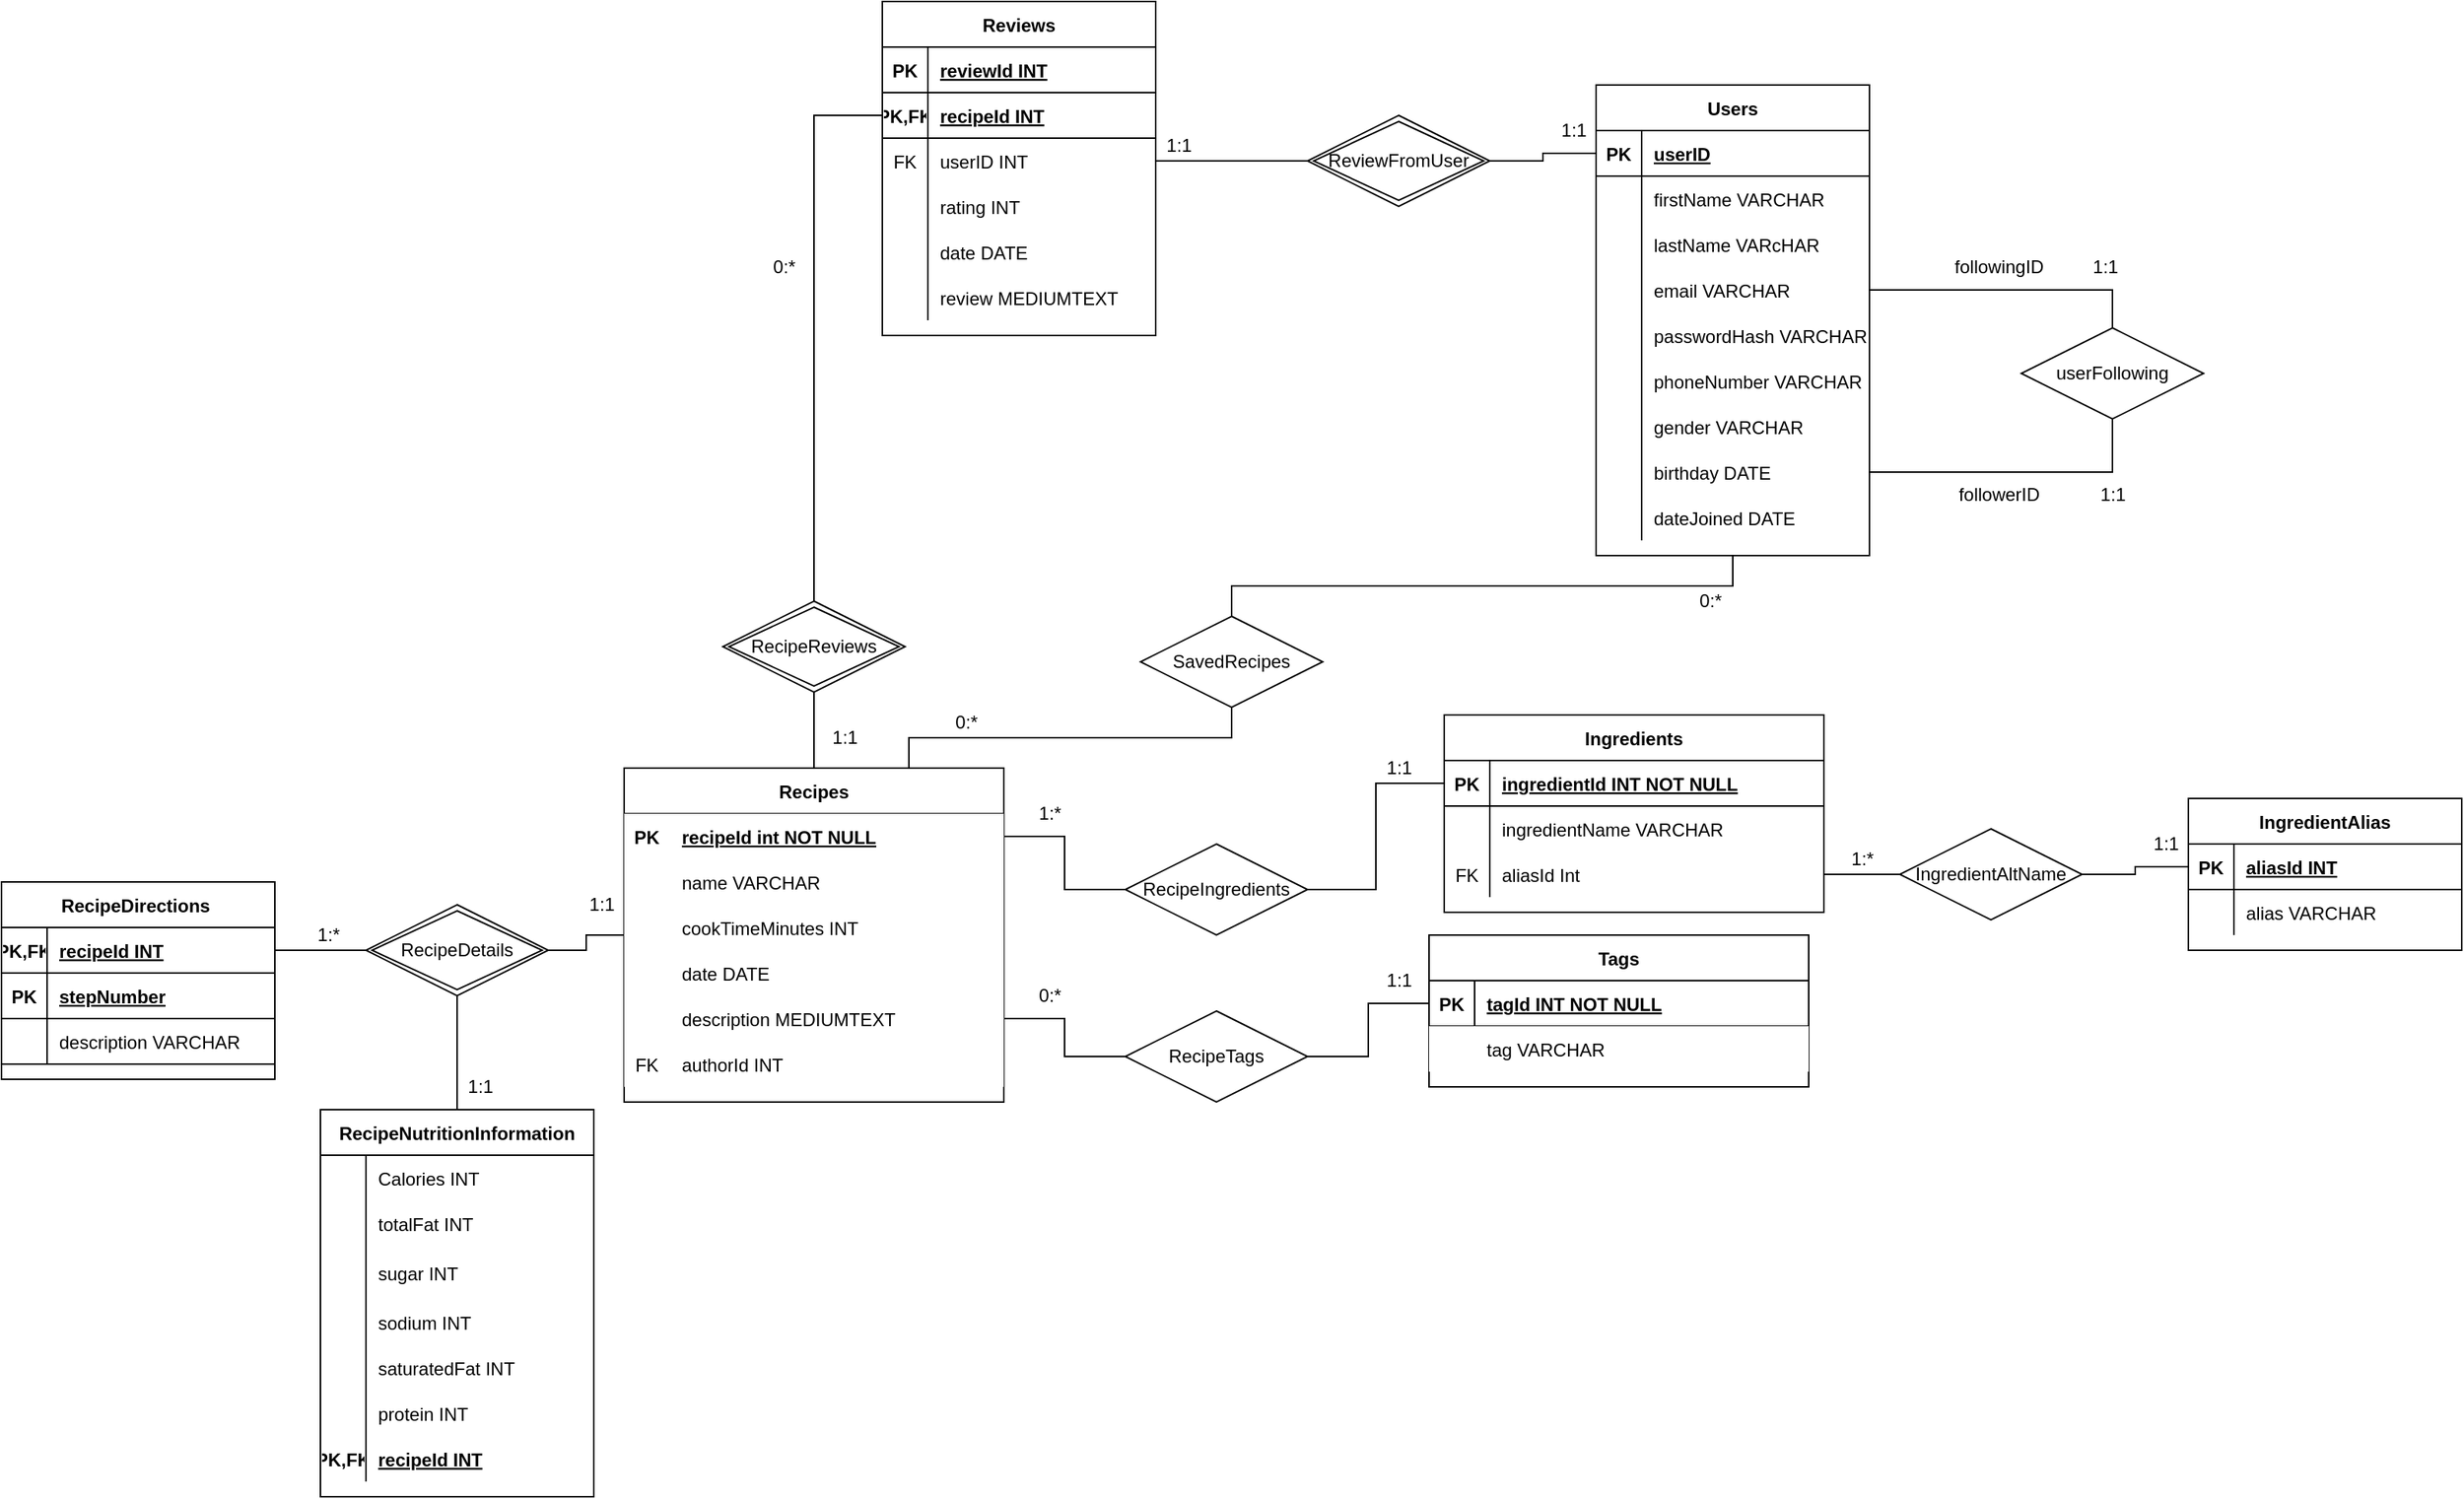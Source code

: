 <mxfile version="16.0.0" type="github">
  <diagram id="R2lEEEUBdFMjLlhIrx00" name="Page-1">
    <mxGraphModel dx="3434" dy="1896" grid="1" gridSize="10" guides="1" tooltips="1" connect="1" arrows="1" fold="1" page="1" pageScale="1" pageWidth="1100" pageHeight="850" math="0" shadow="0" extFonts="Permanent Marker^https://fonts.googleapis.com/css?family=Permanent+Marker">
      <root>
        <mxCell id="0" />
        <mxCell id="1" parent="0" />
        <mxCell id="Iyq83tBEs4K-pu1N8f16-16" style="edgeStyle=orthogonalEdgeStyle;rounded=0;orthogonalLoop=1;jettySize=auto;html=1;exitX=0.5;exitY=0;exitDx=0;exitDy=0;entryX=0.5;entryY=1;entryDx=0;entryDy=0;endArrow=none;endFill=0;" parent="1" source="C-vyLk0tnHw3VtMMgP7b-2" target="Iyq83tBEs4K-pu1N8f16-15" edge="1">
          <mxGeometry relative="1" as="geometry" />
        </mxCell>
        <mxCell id="C-vyLk0tnHw3VtMMgP7b-2" value="Recipes" style="shape=table;startSize=30;container=1;collapsible=1;childLayout=tableLayout;fixedRows=1;rowLines=0;fontStyle=1;align=center;resizeLast=1;fontColor=default;fillColor=default;strokeColor=default;" parent="1" vertex="1">
          <mxGeometry x="230" y="120" width="250" height="220" as="geometry" />
        </mxCell>
        <mxCell id="C-vyLk0tnHw3VtMMgP7b-3" value="" style="shape=partialRectangle;collapsible=0;dropTarget=0;pointerEvents=0;fillColor=default;points=[[0,0.5],[1,0.5]];portConstraint=eastwest;top=0;left=0;right=0;bottom=1;strokeColor=default;fontColor=default;" parent="C-vyLk0tnHw3VtMMgP7b-2" vertex="1">
          <mxGeometry y="30" width="250" height="30" as="geometry" />
        </mxCell>
        <mxCell id="C-vyLk0tnHw3VtMMgP7b-4" value="PK" style="shape=partialRectangle;overflow=hidden;connectable=0;fillColor=default;top=0;left=0;bottom=0;right=0;fontStyle=1;strokeColor=default;fontColor=default;" parent="C-vyLk0tnHw3VtMMgP7b-3" vertex="1">
          <mxGeometry width="30" height="30" as="geometry">
            <mxRectangle width="30" height="30" as="alternateBounds" />
          </mxGeometry>
        </mxCell>
        <mxCell id="C-vyLk0tnHw3VtMMgP7b-5" value="recipeId int NOT NULL" style="shape=partialRectangle;overflow=hidden;connectable=0;fillColor=default;top=0;left=0;bottom=0;right=0;align=left;spacingLeft=6;fontStyle=5;strokeColor=default;fontColor=default;" parent="C-vyLk0tnHw3VtMMgP7b-3" vertex="1">
          <mxGeometry x="30" width="220" height="30" as="geometry">
            <mxRectangle width="220" height="30" as="alternateBounds" />
          </mxGeometry>
        </mxCell>
        <mxCell id="C-vyLk0tnHw3VtMMgP7b-6" value="" style="shape=partialRectangle;collapsible=0;dropTarget=0;pointerEvents=0;fillColor=default;points=[[0,0.5],[1,0.5]];portConstraint=eastwest;top=0;left=0;right=0;bottom=0;strokeColor=default;fontColor=default;" parent="C-vyLk0tnHw3VtMMgP7b-2" vertex="1">
          <mxGeometry y="60" width="250" height="30" as="geometry" />
        </mxCell>
        <mxCell id="C-vyLk0tnHw3VtMMgP7b-7" value="" style="shape=partialRectangle;overflow=hidden;connectable=0;fillColor=default;top=0;left=0;bottom=0;right=0;strokeColor=default;fontColor=default;" parent="C-vyLk0tnHw3VtMMgP7b-6" vertex="1">
          <mxGeometry width="30" height="30" as="geometry">
            <mxRectangle width="30" height="30" as="alternateBounds" />
          </mxGeometry>
        </mxCell>
        <mxCell id="C-vyLk0tnHw3VtMMgP7b-8" value="name VARCHAR" style="shape=partialRectangle;overflow=hidden;connectable=0;fillColor=default;top=0;left=0;bottom=0;right=0;align=left;spacingLeft=6;strokeColor=default;fontColor=default;" parent="C-vyLk0tnHw3VtMMgP7b-6" vertex="1">
          <mxGeometry x="30" width="220" height="30" as="geometry">
            <mxRectangle width="220" height="30" as="alternateBounds" />
          </mxGeometry>
        </mxCell>
        <mxCell id="C-vyLk0tnHw3VtMMgP7b-9" value="" style="shape=partialRectangle;collapsible=0;dropTarget=0;pointerEvents=0;fillColor=default;points=[[0,0.5],[1,0.5]];portConstraint=eastwest;top=0;left=0;right=0;bottom=0;strokeColor=default;fontColor=default;" parent="C-vyLk0tnHw3VtMMgP7b-2" vertex="1">
          <mxGeometry y="90" width="250" height="30" as="geometry" />
        </mxCell>
        <mxCell id="C-vyLk0tnHw3VtMMgP7b-10" value="" style="shape=partialRectangle;overflow=hidden;connectable=0;fillColor=default;top=0;left=0;bottom=0;right=0;strokeColor=default;fontColor=default;" parent="C-vyLk0tnHw3VtMMgP7b-9" vertex="1">
          <mxGeometry width="30" height="30" as="geometry">
            <mxRectangle width="30" height="30" as="alternateBounds" />
          </mxGeometry>
        </mxCell>
        <mxCell id="C-vyLk0tnHw3VtMMgP7b-11" value="cookTimeMinutes INT" style="shape=partialRectangle;overflow=hidden;connectable=0;fillColor=default;top=0;left=0;bottom=0;right=0;align=left;spacingLeft=6;strokeColor=default;fontColor=default;" parent="C-vyLk0tnHw3VtMMgP7b-9" vertex="1">
          <mxGeometry x="30" width="220" height="30" as="geometry">
            <mxRectangle width="220" height="30" as="alternateBounds" />
          </mxGeometry>
        </mxCell>
        <mxCell id="5wToZL4SRhNuV_GCkY5w-44" value="" style="shape=partialRectangle;collapsible=0;dropTarget=0;pointerEvents=0;fillColor=default;points=[[0,0.5],[1,0.5]];portConstraint=eastwest;top=0;left=0;right=0;bottom=0;strokeColor=default;fontColor=default;" parent="C-vyLk0tnHw3VtMMgP7b-2" vertex="1">
          <mxGeometry y="120" width="250" height="30" as="geometry" />
        </mxCell>
        <mxCell id="5wToZL4SRhNuV_GCkY5w-45" value="    " style="shape=partialRectangle;overflow=hidden;connectable=0;fillColor=default;top=0;left=0;bottom=0;right=0;strokeColor=default;fontColor=default;" parent="5wToZL4SRhNuV_GCkY5w-44" vertex="1">
          <mxGeometry width="30" height="30" as="geometry">
            <mxRectangle width="30" height="30" as="alternateBounds" />
          </mxGeometry>
        </mxCell>
        <mxCell id="5wToZL4SRhNuV_GCkY5w-46" value="date DATE" style="shape=partialRectangle;overflow=hidden;connectable=0;fillColor=default;top=0;left=0;bottom=0;right=0;align=left;spacingLeft=6;strokeColor=default;fontColor=default;" parent="5wToZL4SRhNuV_GCkY5w-44" vertex="1">
          <mxGeometry x="30" width="220" height="30" as="geometry">
            <mxRectangle width="220" height="30" as="alternateBounds" />
          </mxGeometry>
        </mxCell>
        <mxCell id="5wToZL4SRhNuV_GCkY5w-47" value="" style="shape=partialRectangle;collapsible=0;dropTarget=0;pointerEvents=0;fillColor=default;points=[[0,0.5],[1,0.5]];portConstraint=eastwest;top=0;left=0;right=0;bottom=0;strokeColor=default;fontColor=default;" parent="C-vyLk0tnHw3VtMMgP7b-2" vertex="1">
          <mxGeometry y="150" width="250" height="30" as="geometry" />
        </mxCell>
        <mxCell id="5wToZL4SRhNuV_GCkY5w-48" value="    " style="shape=partialRectangle;overflow=hidden;connectable=0;fillColor=default;top=0;left=0;bottom=0;right=0;strokeColor=default;fontColor=default;" parent="5wToZL4SRhNuV_GCkY5w-47" vertex="1">
          <mxGeometry width="30" height="30" as="geometry">
            <mxRectangle width="30" height="30" as="alternateBounds" />
          </mxGeometry>
        </mxCell>
        <mxCell id="5wToZL4SRhNuV_GCkY5w-49" value="description MEDIUMTEXT" style="shape=partialRectangle;overflow=hidden;connectable=0;fillColor=default;top=0;left=0;bottom=0;right=0;align=left;spacingLeft=6;strokeColor=default;fontColor=default;" parent="5wToZL4SRhNuV_GCkY5w-47" vertex="1">
          <mxGeometry x="30" width="220" height="30" as="geometry">
            <mxRectangle width="220" height="30" as="alternateBounds" />
          </mxGeometry>
        </mxCell>
        <mxCell id="5wToZL4SRhNuV_GCkY5w-50" value="" style="shape=partialRectangle;collapsible=0;dropTarget=0;pointerEvents=0;fillColor=default;points=[[0,0.5],[1,0.5]];portConstraint=eastwest;top=0;left=0;right=0;bottom=0;strokeColor=default;fontColor=default;" parent="C-vyLk0tnHw3VtMMgP7b-2" vertex="1">
          <mxGeometry y="180" width="250" height="30" as="geometry" />
        </mxCell>
        <mxCell id="5wToZL4SRhNuV_GCkY5w-51" value="FK" style="shape=partialRectangle;overflow=hidden;connectable=0;fillColor=default;top=0;left=0;bottom=0;right=0;strokeColor=default;fontColor=default;" parent="5wToZL4SRhNuV_GCkY5w-50" vertex="1">
          <mxGeometry width="30" height="30" as="geometry">
            <mxRectangle width="30" height="30" as="alternateBounds" />
          </mxGeometry>
        </mxCell>
        <mxCell id="5wToZL4SRhNuV_GCkY5w-52" value="authorId INT" style="shape=partialRectangle;overflow=hidden;connectable=0;fillColor=default;top=0;left=0;bottom=0;right=0;align=left;spacingLeft=6;strokeColor=default;fontColor=default;" parent="5wToZL4SRhNuV_GCkY5w-50" vertex="1">
          <mxGeometry x="30" width="220" height="30" as="geometry">
            <mxRectangle width="220" height="30" as="alternateBounds" />
          </mxGeometry>
        </mxCell>
        <mxCell id="5wToZL4SRhNuV_GCkY5w-53" value="Ingredients" style="shape=table;startSize=30;container=1;collapsible=1;childLayout=tableLayout;fixedRows=1;rowLines=0;fontStyle=1;align=center;resizeLast=1;fontColor=default;" parent="1" vertex="1">
          <mxGeometry x="770" y="85" width="250" height="130" as="geometry" />
        </mxCell>
        <mxCell id="5wToZL4SRhNuV_GCkY5w-54" value="" style="shape=partialRectangle;collapsible=0;dropTarget=0;pointerEvents=0;fillColor=none;points=[[0,0.5],[1,0.5]];portConstraint=eastwest;top=0;left=0;right=0;bottom=1;" parent="5wToZL4SRhNuV_GCkY5w-53" vertex="1">
          <mxGeometry y="30" width="250" height="30" as="geometry" />
        </mxCell>
        <mxCell id="5wToZL4SRhNuV_GCkY5w-55" value="PK" style="shape=partialRectangle;overflow=hidden;connectable=0;fillColor=none;top=0;left=0;bottom=0;right=0;fontStyle=1;" parent="5wToZL4SRhNuV_GCkY5w-54" vertex="1">
          <mxGeometry width="30" height="30" as="geometry">
            <mxRectangle width="30" height="30" as="alternateBounds" />
          </mxGeometry>
        </mxCell>
        <mxCell id="5wToZL4SRhNuV_GCkY5w-56" value="ingredientId INT NOT NULL" style="shape=partialRectangle;overflow=hidden;connectable=0;fillColor=none;top=0;left=0;bottom=0;right=0;align=left;spacingLeft=6;fontStyle=5;" parent="5wToZL4SRhNuV_GCkY5w-54" vertex="1">
          <mxGeometry x="30" width="220" height="30" as="geometry">
            <mxRectangle width="220" height="30" as="alternateBounds" />
          </mxGeometry>
        </mxCell>
        <mxCell id="5wToZL4SRhNuV_GCkY5w-57" value="" style="shape=partialRectangle;collapsible=0;dropTarget=0;pointerEvents=0;fillColor=none;points=[[0,0.5],[1,0.5]];portConstraint=eastwest;top=0;left=0;right=0;bottom=0;" parent="5wToZL4SRhNuV_GCkY5w-53" vertex="1">
          <mxGeometry y="60" width="250" height="30" as="geometry" />
        </mxCell>
        <mxCell id="5wToZL4SRhNuV_GCkY5w-58" value="" style="shape=partialRectangle;overflow=hidden;connectable=0;fillColor=none;top=0;left=0;bottom=0;right=0;" parent="5wToZL4SRhNuV_GCkY5w-57" vertex="1">
          <mxGeometry width="30" height="30" as="geometry">
            <mxRectangle width="30" height="30" as="alternateBounds" />
          </mxGeometry>
        </mxCell>
        <mxCell id="5wToZL4SRhNuV_GCkY5w-59" value="ingredientName VARCHAR" style="shape=partialRectangle;overflow=hidden;connectable=0;fillColor=none;top=0;left=0;bottom=0;right=0;align=left;spacingLeft=6;" parent="5wToZL4SRhNuV_GCkY5w-57" vertex="1">
          <mxGeometry x="30" width="220" height="30" as="geometry">
            <mxRectangle width="220" height="30" as="alternateBounds" />
          </mxGeometry>
        </mxCell>
        <mxCell id="Iyq83tBEs4K-pu1N8f16-9" value="" style="shape=partialRectangle;collapsible=0;dropTarget=0;pointerEvents=0;fillColor=none;points=[[0,0.5],[1,0.5]];portConstraint=eastwest;top=0;left=0;right=0;bottom=0;" parent="5wToZL4SRhNuV_GCkY5w-53" vertex="1">
          <mxGeometry y="90" width="250" height="30" as="geometry" />
        </mxCell>
        <mxCell id="Iyq83tBEs4K-pu1N8f16-10" value="FK" style="shape=partialRectangle;overflow=hidden;connectable=0;fillColor=none;top=0;left=0;bottom=0;right=0;" parent="Iyq83tBEs4K-pu1N8f16-9" vertex="1">
          <mxGeometry width="30" height="30" as="geometry">
            <mxRectangle width="30" height="30" as="alternateBounds" />
          </mxGeometry>
        </mxCell>
        <mxCell id="Iyq83tBEs4K-pu1N8f16-11" value="aliasId Int" style="shape=partialRectangle;overflow=hidden;connectable=0;fillColor=none;top=0;left=0;bottom=0;right=0;align=left;spacingLeft=6;" parent="Iyq83tBEs4K-pu1N8f16-9" vertex="1">
          <mxGeometry x="30" width="220" height="30" as="geometry">
            <mxRectangle width="220" height="30" as="alternateBounds" />
          </mxGeometry>
        </mxCell>
        <mxCell id="5wToZL4SRhNuV_GCkY5w-74" style="edgeStyle=orthogonalEdgeStyle;rounded=0;orthogonalLoop=1;jettySize=auto;html=1;exitX=1;exitY=0.5;exitDx=0;exitDy=0;entryX=0;entryY=0.5;entryDx=0;entryDy=0;fontColor=default;endArrow=none;endFill=0;strokeColor=default;labelBackgroundColor=default;" parent="1" source="C-vyLk0tnHw3VtMMgP7b-3" target="Iyq83tBEs4K-pu1N8f16-7" edge="1">
          <mxGeometry relative="1" as="geometry">
            <mxPoint x="560" y="200" as="targetPoint" />
          </mxGeometry>
        </mxCell>
        <mxCell id="5wToZL4SRhNuV_GCkY5w-75" style="edgeStyle=orthogonalEdgeStyle;rounded=0;orthogonalLoop=1;jettySize=auto;html=1;exitX=0;exitY=0.5;exitDx=0;exitDy=0;entryX=1;entryY=0.5;entryDx=0;entryDy=0;fontColor=default;endArrow=none;endFill=0;strokeColor=default;labelBackgroundColor=default;" parent="1" source="5wToZL4SRhNuV_GCkY5w-54" target="Iyq83tBEs4K-pu1N8f16-7" edge="1">
          <mxGeometry relative="1" as="geometry">
            <mxPoint x="680" y="200" as="targetPoint" />
          </mxGeometry>
        </mxCell>
        <mxCell id="5wToZL4SRhNuV_GCkY5w-79" value="1:*" style="text;html=1;align=center;verticalAlign=middle;resizable=0;points=[];autosize=1;strokeColor=none;fillColor=none;fontColor=default;" parent="1" vertex="1">
          <mxGeometry x="495" y="140" width="30" height="20" as="geometry" />
        </mxCell>
        <mxCell id="5wToZL4SRhNuV_GCkY5w-80" value="1:1" style="text;html=1;align=center;verticalAlign=middle;resizable=0;points=[];autosize=1;strokeColor=none;fillColor=none;fontColor=default;" parent="1" vertex="1">
          <mxGeometry x="725" y="110" width="30" height="20" as="geometry" />
        </mxCell>
        <mxCell id="5wToZL4SRhNuV_GCkY5w-96" value="Tags" style="shape=table;startSize=30;container=1;collapsible=1;childLayout=tableLayout;fixedRows=1;rowLines=0;fontStyle=1;align=center;resizeLast=1;fontColor=default;fillColor=default;strokeColor=default;" parent="1" vertex="1">
          <mxGeometry x="760" y="230" width="250" height="100" as="geometry" />
        </mxCell>
        <mxCell id="5wToZL4SRhNuV_GCkY5w-97" value="" style="shape=partialRectangle;collapsible=0;dropTarget=0;pointerEvents=0;fillColor=none;points=[[0,0.5],[1,0.5]];portConstraint=eastwest;top=0;left=0;right=0;bottom=1;fontColor=default;" parent="5wToZL4SRhNuV_GCkY5w-96" vertex="1">
          <mxGeometry y="30" width="250" height="30" as="geometry" />
        </mxCell>
        <mxCell id="5wToZL4SRhNuV_GCkY5w-98" value="PK" style="shape=partialRectangle;overflow=hidden;connectable=0;fillColor=none;top=0;left=0;bottom=0;right=0;fontStyle=1;" parent="5wToZL4SRhNuV_GCkY5w-97" vertex="1">
          <mxGeometry width="30" height="30" as="geometry">
            <mxRectangle width="30" height="30" as="alternateBounds" />
          </mxGeometry>
        </mxCell>
        <mxCell id="5wToZL4SRhNuV_GCkY5w-99" value="tagId INT NOT NULL" style="shape=partialRectangle;overflow=hidden;connectable=0;fillColor=none;top=0;left=0;bottom=0;right=0;align=left;spacingLeft=6;fontStyle=5;fontColor=default;" parent="5wToZL4SRhNuV_GCkY5w-97" vertex="1">
          <mxGeometry x="30" width="220" height="30" as="geometry">
            <mxRectangle width="220" height="30" as="alternateBounds" />
          </mxGeometry>
        </mxCell>
        <mxCell id="5wToZL4SRhNuV_GCkY5w-100" value="" style="shape=partialRectangle;collapsible=0;dropTarget=0;pointerEvents=0;fillColor=default;points=[[0,0.5],[1,0.5]];portConstraint=eastwest;top=0;left=0;right=0;bottom=0;strokeColor=default;fontColor=default;" parent="5wToZL4SRhNuV_GCkY5w-96" vertex="1">
          <mxGeometry y="60" width="250" height="30" as="geometry" />
        </mxCell>
        <mxCell id="5wToZL4SRhNuV_GCkY5w-101" value="" style="shape=partialRectangle;overflow=hidden;connectable=0;fillColor=none;top=0;left=0;bottom=0;right=0;" parent="5wToZL4SRhNuV_GCkY5w-100" vertex="1">
          <mxGeometry width="30" height="30" as="geometry">
            <mxRectangle width="30" height="30" as="alternateBounds" />
          </mxGeometry>
        </mxCell>
        <mxCell id="5wToZL4SRhNuV_GCkY5w-102" value="tag VARCHAR" style="shape=partialRectangle;overflow=hidden;connectable=0;fillColor=none;top=0;left=0;bottom=0;right=0;align=left;spacingLeft=6;strokeColor=default;fontColor=default;" parent="5wToZL4SRhNuV_GCkY5w-100" vertex="1">
          <mxGeometry x="30" width="220" height="30" as="geometry">
            <mxRectangle width="220" height="30" as="alternateBounds" />
          </mxGeometry>
        </mxCell>
        <mxCell id="5wToZL4SRhNuV_GCkY5w-106" style="edgeStyle=orthogonalEdgeStyle;rounded=0;orthogonalLoop=1;jettySize=auto;html=1;exitX=0;exitY=0.5;exitDx=0;exitDy=0;entryX=1;entryY=0.75;entryDx=0;entryDy=0;labelBackgroundColor=default;fontColor=default;endArrow=none;endFill=0;strokeColor=default;fillColor=default;" parent="1" source="Iyq83tBEs4K-pu1N8f16-5" target="C-vyLk0tnHw3VtMMgP7b-2" edge="1">
          <mxGeometry relative="1" as="geometry">
            <mxPoint x="560" y="310" as="sourcePoint" />
          </mxGeometry>
        </mxCell>
        <mxCell id="5wToZL4SRhNuV_GCkY5w-104" style="edgeStyle=orthogonalEdgeStyle;rounded=0;orthogonalLoop=1;jettySize=auto;html=1;exitX=0;exitY=0.5;exitDx=0;exitDy=0;entryX=1;entryY=0.5;entryDx=0;entryDy=0;fontColor=default;endArrow=none;endFill=0;strokeColor=default;labelBackgroundColor=default;fillColor=default;" parent="1" source="5wToZL4SRhNuV_GCkY5w-97" target="Iyq83tBEs4K-pu1N8f16-5" edge="1">
          <mxGeometry relative="1" as="geometry">
            <mxPoint x="680" y="310" as="targetPoint" />
          </mxGeometry>
        </mxCell>
        <mxCell id="5wToZL4SRhNuV_GCkY5w-108" style="edgeStyle=orthogonalEdgeStyle;rounded=0;orthogonalLoop=1;jettySize=auto;html=1;exitX=1;exitY=0.5;exitDx=0;exitDy=0;entryX=0;entryY=0.5;entryDx=0;entryDy=0;labelBackgroundColor=default;fontColor=default;endArrow=none;endFill=0;strokeColor=default;fillColor=default;" parent="1" source="5wToZL4SRhNuV_GCkY5w-107" target="C-vyLk0tnHw3VtMMgP7b-2" edge="1">
          <mxGeometry relative="1" as="geometry" />
        </mxCell>
        <mxCell id="5wToZL4SRhNuV_GCkY5w-145" style="edgeStyle=orthogonalEdgeStyle;rounded=0;orthogonalLoop=1;jettySize=auto;html=1;exitX=0;exitY=0.5;exitDx=0;exitDy=0;entryX=1;entryY=0.5;entryDx=0;entryDy=0;labelBackgroundColor=default;fontColor=default;endArrow=none;endFill=0;strokeColor=default;fillColor=default;" parent="1" source="5wToZL4SRhNuV_GCkY5w-107" target="5wToZL4SRhNuV_GCkY5w-110" edge="1">
          <mxGeometry relative="1" as="geometry" />
        </mxCell>
        <mxCell id="5wToZL4SRhNuV_GCkY5w-107" value="RecipeDetails" style="shape=rhombus;double=1;perimeter=rhombusPerimeter;whiteSpace=wrap;html=1;align=center;fontColor=default;strokeColor=default;fillColor=default;" parent="1" vertex="1">
          <mxGeometry x="60" y="210" width="120" height="60" as="geometry" />
        </mxCell>
        <mxCell id="5wToZL4SRhNuV_GCkY5w-109" value="RecipeDirections " style="shape=table;startSize=30;container=1;collapsible=1;childLayout=tableLayout;fixedRows=1;rowLines=0;fontStyle=1;align=center;resizeLast=1;fontColor=default;strokeColor=default;fillColor=default;" parent="1" vertex="1">
          <mxGeometry x="-180" y="195" width="180" height="130" as="geometry" />
        </mxCell>
        <mxCell id="5wToZL4SRhNuV_GCkY5w-110" value="" style="shape=partialRectangle;collapsible=0;dropTarget=0;pointerEvents=0;fillColor=none;top=0;left=0;bottom=1;right=0;points=[[0,0.5],[1,0.5]];portConstraint=eastwest;fontColor=default;strokeColor=default;" parent="5wToZL4SRhNuV_GCkY5w-109" vertex="1">
          <mxGeometry y="30" width="180" height="30" as="geometry" />
        </mxCell>
        <mxCell id="5wToZL4SRhNuV_GCkY5w-111" value="PK,FK" style="shape=partialRectangle;connectable=0;fillColor=none;top=0;left=0;bottom=0;right=0;fontStyle=1;overflow=hidden;fontColor=default;strokeColor=default;" parent="5wToZL4SRhNuV_GCkY5w-110" vertex="1">
          <mxGeometry width="30" height="30" as="geometry">
            <mxRectangle width="30" height="30" as="alternateBounds" />
          </mxGeometry>
        </mxCell>
        <mxCell id="5wToZL4SRhNuV_GCkY5w-112" value="recipeId INT" style="shape=partialRectangle;connectable=0;fillColor=none;top=0;left=0;bottom=0;right=0;align=left;spacingLeft=6;fontStyle=5;overflow=hidden;fontColor=default;strokeColor=default;" parent="5wToZL4SRhNuV_GCkY5w-110" vertex="1">
          <mxGeometry x="30" width="150" height="30" as="geometry">
            <mxRectangle width="150" height="30" as="alternateBounds" />
          </mxGeometry>
        </mxCell>
        <mxCell id="5wToZL4SRhNuV_GCkY5w-122" value="" style="shape=partialRectangle;collapsible=0;dropTarget=0;pointerEvents=0;fillColor=none;top=0;left=0;bottom=1;right=0;points=[[0,0.5],[1,0.5]];portConstraint=eastwest;fontColor=default;strokeColor=default;" parent="5wToZL4SRhNuV_GCkY5w-109" vertex="1">
          <mxGeometry y="60" width="180" height="30" as="geometry" />
        </mxCell>
        <mxCell id="5wToZL4SRhNuV_GCkY5w-123" value="PK" style="shape=partialRectangle;connectable=0;fillColor=none;top=0;left=0;bottom=0;right=0;fontStyle=1;overflow=hidden;fontColor=default;strokeColor=default;" parent="5wToZL4SRhNuV_GCkY5w-122" vertex="1">
          <mxGeometry width="30" height="30" as="geometry">
            <mxRectangle width="30" height="30" as="alternateBounds" />
          </mxGeometry>
        </mxCell>
        <mxCell id="5wToZL4SRhNuV_GCkY5w-124" value="stepNumber" style="shape=partialRectangle;connectable=0;fillColor=none;top=0;left=0;bottom=0;right=0;align=left;spacingLeft=6;fontStyle=5;overflow=hidden;fontColor=default;strokeColor=default;" parent="5wToZL4SRhNuV_GCkY5w-122" vertex="1">
          <mxGeometry x="30" width="150" height="30" as="geometry">
            <mxRectangle width="150" height="30" as="alternateBounds" />
          </mxGeometry>
        </mxCell>
        <mxCell id="5wToZL4SRhNuV_GCkY5w-142" value="" style="shape=partialRectangle;collapsible=0;dropTarget=0;pointerEvents=0;fillColor=none;top=0;left=0;bottom=1;right=0;points=[[0,0.5],[1,0.5]];portConstraint=eastwest;fontColor=default;strokeColor=default;" parent="5wToZL4SRhNuV_GCkY5w-109" vertex="1">
          <mxGeometry y="90" width="180" height="30" as="geometry" />
        </mxCell>
        <mxCell id="5wToZL4SRhNuV_GCkY5w-143" value="" style="shape=partialRectangle;connectable=0;fillColor=none;top=0;left=0;bottom=0;right=0;fontStyle=1;overflow=hidden;fontColor=default;strokeColor=default;" parent="5wToZL4SRhNuV_GCkY5w-142" vertex="1">
          <mxGeometry width="30" height="30" as="geometry">
            <mxRectangle width="30" height="30" as="alternateBounds" />
          </mxGeometry>
        </mxCell>
        <mxCell id="5wToZL4SRhNuV_GCkY5w-144" value="description VARCHAR" style="shape=partialRectangle;connectable=0;fillColor=none;top=0;left=0;bottom=0;right=0;align=left;spacingLeft=6;fontStyle=0;overflow=hidden;fontColor=default;strokeColor=default;" parent="5wToZL4SRhNuV_GCkY5w-142" vertex="1">
          <mxGeometry x="30" width="150" height="30" as="geometry">
            <mxRectangle width="150" height="30" as="alternateBounds" />
          </mxGeometry>
        </mxCell>
        <mxCell id="5wToZL4SRhNuV_GCkY5w-174" style="edgeStyle=orthogonalEdgeStyle;rounded=0;orthogonalLoop=1;jettySize=auto;html=1;exitX=0.5;exitY=0;exitDx=0;exitDy=0;entryX=0.5;entryY=1;entryDx=0;entryDy=0;labelBackgroundColor=default;fontColor=default;endArrow=none;endFill=0;strokeColor=default;fillColor=default;" parent="1" source="5wToZL4SRhNuV_GCkY5w-146" target="5wToZL4SRhNuV_GCkY5w-107" edge="1">
          <mxGeometry relative="1" as="geometry" />
        </mxCell>
        <mxCell id="5wToZL4SRhNuV_GCkY5w-146" value="RecipeNutritionInformation" style="shape=table;startSize=30;container=1;collapsible=1;childLayout=tableLayout;fixedRows=1;rowLines=0;fontStyle=1;align=center;resizeLast=1;fontColor=default;strokeColor=default;fillColor=default;" parent="1" vertex="1">
          <mxGeometry x="30" y="345" width="180" height="255" as="geometry" />
        </mxCell>
        <mxCell id="5wToZL4SRhNuV_GCkY5w-150" value="" style="shape=partialRectangle;collapsible=0;dropTarget=0;pointerEvents=0;fillColor=none;top=0;left=0;bottom=0;right=0;points=[[0,0.5],[1,0.5]];portConstraint=eastwest;fontColor=default;strokeColor=default;" parent="5wToZL4SRhNuV_GCkY5w-146" vertex="1">
          <mxGeometry y="30" width="180" height="30" as="geometry" />
        </mxCell>
        <mxCell id="5wToZL4SRhNuV_GCkY5w-151" value="" style="shape=partialRectangle;connectable=0;fillColor=none;top=0;left=0;bottom=0;right=0;editable=1;overflow=hidden;fontColor=default;strokeColor=default;" parent="5wToZL4SRhNuV_GCkY5w-150" vertex="1">
          <mxGeometry width="30" height="30" as="geometry">
            <mxRectangle width="30" height="30" as="alternateBounds" />
          </mxGeometry>
        </mxCell>
        <mxCell id="5wToZL4SRhNuV_GCkY5w-152" value="Calories INT" style="shape=partialRectangle;connectable=0;fillColor=none;top=0;left=0;bottom=0;right=0;align=left;spacingLeft=6;overflow=hidden;fontColor=default;strokeColor=default;" parent="5wToZL4SRhNuV_GCkY5w-150" vertex="1">
          <mxGeometry x="30" width="150" height="30" as="geometry">
            <mxRectangle width="150" height="30" as="alternateBounds" />
          </mxGeometry>
        </mxCell>
        <mxCell id="5wToZL4SRhNuV_GCkY5w-153" value="" style="shape=partialRectangle;collapsible=0;dropTarget=0;pointerEvents=0;fillColor=none;top=0;left=0;bottom=0;right=0;points=[[0,0.5],[1,0.5]];portConstraint=eastwest;fontColor=default;strokeColor=default;" parent="5wToZL4SRhNuV_GCkY5w-146" vertex="1">
          <mxGeometry y="60" width="180" height="30" as="geometry" />
        </mxCell>
        <mxCell id="5wToZL4SRhNuV_GCkY5w-154" value="" style="shape=partialRectangle;connectable=0;fillColor=none;top=0;left=0;bottom=0;right=0;editable=1;overflow=hidden;fontColor=default;strokeColor=default;" parent="5wToZL4SRhNuV_GCkY5w-153" vertex="1">
          <mxGeometry width="30" height="30" as="geometry">
            <mxRectangle width="30" height="30" as="alternateBounds" />
          </mxGeometry>
        </mxCell>
        <mxCell id="5wToZL4SRhNuV_GCkY5w-155" value="totalFat INT" style="shape=partialRectangle;connectable=0;fillColor=none;top=0;left=0;bottom=0;right=0;align=left;spacingLeft=6;overflow=hidden;fontColor=default;strokeColor=default;" parent="5wToZL4SRhNuV_GCkY5w-153" vertex="1">
          <mxGeometry x="30" width="150" height="30" as="geometry">
            <mxRectangle width="150" height="30" as="alternateBounds" />
          </mxGeometry>
        </mxCell>
        <mxCell id="5wToZL4SRhNuV_GCkY5w-156" value="" style="shape=partialRectangle;collapsible=0;dropTarget=0;pointerEvents=0;fillColor=none;top=0;left=0;bottom=0;right=0;points=[[0,0.5],[1,0.5]];portConstraint=eastwest;fontColor=default;strokeColor=default;" parent="5wToZL4SRhNuV_GCkY5w-146" vertex="1">
          <mxGeometry y="90" width="180" height="35" as="geometry" />
        </mxCell>
        <mxCell id="5wToZL4SRhNuV_GCkY5w-157" value="" style="shape=partialRectangle;connectable=0;fillColor=none;top=0;left=0;bottom=0;right=0;editable=1;overflow=hidden;fontColor=default;strokeColor=default;" parent="5wToZL4SRhNuV_GCkY5w-156" vertex="1">
          <mxGeometry width="30" height="35" as="geometry">
            <mxRectangle width="30" height="35" as="alternateBounds" />
          </mxGeometry>
        </mxCell>
        <mxCell id="5wToZL4SRhNuV_GCkY5w-158" value="sugar INT" style="shape=partialRectangle;connectable=0;fillColor=none;top=0;left=0;bottom=0;right=0;align=left;spacingLeft=6;overflow=hidden;fontColor=default;strokeColor=default;" parent="5wToZL4SRhNuV_GCkY5w-156" vertex="1">
          <mxGeometry x="30" width="150" height="35" as="geometry">
            <mxRectangle width="150" height="35" as="alternateBounds" />
          </mxGeometry>
        </mxCell>
        <mxCell id="5wToZL4SRhNuV_GCkY5w-159" value="" style="shape=partialRectangle;collapsible=0;dropTarget=0;pointerEvents=0;fillColor=none;top=0;left=0;bottom=0;right=0;points=[[0,0.5],[1,0.5]];portConstraint=eastwest;fontColor=default;strokeColor=default;" parent="5wToZL4SRhNuV_GCkY5w-146" vertex="1">
          <mxGeometry y="125" width="180" height="30" as="geometry" />
        </mxCell>
        <mxCell id="5wToZL4SRhNuV_GCkY5w-160" value="" style="shape=partialRectangle;connectable=0;fillColor=none;top=0;left=0;bottom=0;right=0;editable=1;overflow=hidden;fontColor=default;strokeColor=default;" parent="5wToZL4SRhNuV_GCkY5w-159" vertex="1">
          <mxGeometry width="30" height="30" as="geometry">
            <mxRectangle width="30" height="30" as="alternateBounds" />
          </mxGeometry>
        </mxCell>
        <mxCell id="5wToZL4SRhNuV_GCkY5w-161" value="sodium INT" style="shape=partialRectangle;connectable=0;fillColor=none;top=0;left=0;bottom=0;right=0;align=left;spacingLeft=6;overflow=hidden;fontColor=default;strokeColor=default;" parent="5wToZL4SRhNuV_GCkY5w-159" vertex="1">
          <mxGeometry x="30" width="150" height="30" as="geometry">
            <mxRectangle width="150" height="30" as="alternateBounds" />
          </mxGeometry>
        </mxCell>
        <mxCell id="5wToZL4SRhNuV_GCkY5w-162" value="" style="shape=partialRectangle;collapsible=0;dropTarget=0;pointerEvents=0;fillColor=none;top=0;left=0;bottom=0;right=0;points=[[0,0.5],[1,0.5]];portConstraint=eastwest;fontColor=default;strokeColor=default;" parent="5wToZL4SRhNuV_GCkY5w-146" vertex="1">
          <mxGeometry y="155" width="180" height="30" as="geometry" />
        </mxCell>
        <mxCell id="5wToZL4SRhNuV_GCkY5w-163" value="" style="shape=partialRectangle;connectable=0;fillColor=none;top=0;left=0;bottom=0;right=0;editable=1;overflow=hidden;fontColor=default;strokeColor=default;" parent="5wToZL4SRhNuV_GCkY5w-162" vertex="1">
          <mxGeometry width="30" height="30" as="geometry">
            <mxRectangle width="30" height="30" as="alternateBounds" />
          </mxGeometry>
        </mxCell>
        <mxCell id="5wToZL4SRhNuV_GCkY5w-164" value="saturatedFat INT" style="shape=partialRectangle;connectable=0;fillColor=none;top=0;left=0;bottom=0;right=0;align=left;spacingLeft=6;overflow=hidden;fontColor=default;strokeColor=default;" parent="5wToZL4SRhNuV_GCkY5w-162" vertex="1">
          <mxGeometry x="30" width="150" height="30" as="geometry">
            <mxRectangle width="150" height="30" as="alternateBounds" />
          </mxGeometry>
        </mxCell>
        <mxCell id="5wToZL4SRhNuV_GCkY5w-165" value="" style="shape=partialRectangle;collapsible=0;dropTarget=0;pointerEvents=0;fillColor=none;top=0;left=0;bottom=0;right=0;points=[[0,0.5],[1,0.5]];portConstraint=eastwest;fontColor=default;strokeColor=default;" parent="5wToZL4SRhNuV_GCkY5w-146" vertex="1">
          <mxGeometry y="185" width="180" height="30" as="geometry" />
        </mxCell>
        <mxCell id="5wToZL4SRhNuV_GCkY5w-166" value="" style="shape=partialRectangle;connectable=0;fillColor=none;top=0;left=0;bottom=0;right=0;editable=1;overflow=hidden;fontColor=default;strokeColor=default;" parent="5wToZL4SRhNuV_GCkY5w-165" vertex="1">
          <mxGeometry width="30" height="30" as="geometry">
            <mxRectangle width="30" height="30" as="alternateBounds" />
          </mxGeometry>
        </mxCell>
        <mxCell id="5wToZL4SRhNuV_GCkY5w-167" value="protein INT" style="shape=partialRectangle;connectable=0;fillColor=none;top=0;left=0;bottom=0;right=0;align=left;spacingLeft=6;overflow=hidden;fontColor=default;strokeColor=default;" parent="5wToZL4SRhNuV_GCkY5w-165" vertex="1">
          <mxGeometry x="30" width="150" height="30" as="geometry">
            <mxRectangle width="150" height="30" as="alternateBounds" />
          </mxGeometry>
        </mxCell>
        <mxCell id="5wToZL4SRhNuV_GCkY5w-168" value="" style="shape=partialRectangle;collapsible=0;dropTarget=0;pointerEvents=0;fillColor=none;top=0;left=0;bottom=0;right=0;points=[[0,0.5],[1,0.5]];portConstraint=eastwest;fontColor=default;strokeColor=default;" parent="5wToZL4SRhNuV_GCkY5w-146" vertex="1">
          <mxGeometry y="215" width="180" height="30" as="geometry" />
        </mxCell>
        <mxCell id="5wToZL4SRhNuV_GCkY5w-169" value="PK,FK" style="shape=partialRectangle;connectable=0;fillColor=none;top=0;left=0;bottom=0;right=0;editable=1;overflow=hidden;fontColor=default;strokeColor=default;fontStyle=1" parent="5wToZL4SRhNuV_GCkY5w-168" vertex="1">
          <mxGeometry width="30" height="30" as="geometry">
            <mxRectangle width="30" height="30" as="alternateBounds" />
          </mxGeometry>
        </mxCell>
        <mxCell id="5wToZL4SRhNuV_GCkY5w-170" value="recipeId INT" style="shape=partialRectangle;connectable=0;fillColor=none;top=0;left=0;bottom=0;right=0;align=left;spacingLeft=6;overflow=hidden;fontColor=default;strokeColor=default;fontStyle=5" parent="5wToZL4SRhNuV_GCkY5w-168" vertex="1">
          <mxGeometry x="30" width="150" height="30" as="geometry">
            <mxRectangle width="150" height="30" as="alternateBounds" />
          </mxGeometry>
        </mxCell>
        <mxCell id="5wToZL4SRhNuV_GCkY5w-175" value="Reviews" style="shape=table;startSize=30;container=1;collapsible=1;childLayout=tableLayout;fixedRows=1;rowLines=0;fontStyle=1;align=center;resizeLast=1;fontColor=default;strokeColor=default;fillColor=default;" parent="1" vertex="1">
          <mxGeometry x="400" y="-385" width="180" height="220" as="geometry" />
        </mxCell>
        <mxCell id="5wToZL4SRhNuV_GCkY5w-176" value="" style="shape=partialRectangle;collapsible=0;dropTarget=0;pointerEvents=0;fillColor=none;top=0;left=0;bottom=1;right=0;points=[[0,0.5],[1,0.5]];portConstraint=eastwest;fontColor=default;strokeColor=default;" parent="5wToZL4SRhNuV_GCkY5w-175" vertex="1">
          <mxGeometry y="30" width="180" height="30" as="geometry" />
        </mxCell>
        <mxCell id="5wToZL4SRhNuV_GCkY5w-177" value="PK" style="shape=partialRectangle;connectable=0;fillColor=none;top=0;left=0;bottom=0;right=0;fontStyle=1;overflow=hidden;fontColor=default;strokeColor=default;" parent="5wToZL4SRhNuV_GCkY5w-176" vertex="1">
          <mxGeometry width="30" height="30" as="geometry">
            <mxRectangle width="30" height="30" as="alternateBounds" />
          </mxGeometry>
        </mxCell>
        <mxCell id="5wToZL4SRhNuV_GCkY5w-178" value="reviewId INT" style="shape=partialRectangle;connectable=0;fillColor=none;top=0;left=0;bottom=0;right=0;align=left;spacingLeft=6;fontStyle=5;overflow=hidden;fontColor=default;strokeColor=default;" parent="5wToZL4SRhNuV_GCkY5w-176" vertex="1">
          <mxGeometry x="30" width="150" height="30" as="geometry">
            <mxRectangle width="150" height="30" as="alternateBounds" />
          </mxGeometry>
        </mxCell>
        <mxCell id="5wToZL4SRhNuV_GCkY5w-188" value="" style="shape=partialRectangle;collapsible=0;dropTarget=0;pointerEvents=0;fillColor=none;top=0;left=0;bottom=1;right=0;points=[[0,0.5],[1,0.5]];portConstraint=eastwest;fontColor=default;strokeColor=default;" parent="5wToZL4SRhNuV_GCkY5w-175" vertex="1">
          <mxGeometry y="60" width="180" height="30" as="geometry" />
        </mxCell>
        <mxCell id="5wToZL4SRhNuV_GCkY5w-189" value="PK,FK" style="shape=partialRectangle;connectable=0;fillColor=none;top=0;left=0;bottom=0;right=0;fontStyle=1;overflow=hidden;fontColor=default;strokeColor=default;" parent="5wToZL4SRhNuV_GCkY5w-188" vertex="1">
          <mxGeometry width="30" height="30" as="geometry">
            <mxRectangle width="30" height="30" as="alternateBounds" />
          </mxGeometry>
        </mxCell>
        <mxCell id="5wToZL4SRhNuV_GCkY5w-190" value="recipeId INT" style="shape=partialRectangle;connectable=0;fillColor=none;top=0;left=0;bottom=0;right=0;align=left;spacingLeft=6;fontStyle=5;overflow=hidden;fontColor=default;strokeColor=default;" parent="5wToZL4SRhNuV_GCkY5w-188" vertex="1">
          <mxGeometry x="30" width="150" height="30" as="geometry">
            <mxRectangle width="150" height="30" as="alternateBounds" />
          </mxGeometry>
        </mxCell>
        <mxCell id="5wToZL4SRhNuV_GCkY5w-179" value="" style="shape=partialRectangle;collapsible=0;dropTarget=0;pointerEvents=0;fillColor=none;top=0;left=0;bottom=0;right=0;points=[[0,0.5],[1,0.5]];portConstraint=eastwest;fontColor=default;strokeColor=default;" parent="5wToZL4SRhNuV_GCkY5w-175" vertex="1">
          <mxGeometry y="90" width="180" height="30" as="geometry" />
        </mxCell>
        <mxCell id="5wToZL4SRhNuV_GCkY5w-180" value="FK" style="shape=partialRectangle;connectable=0;fillColor=none;top=0;left=0;bottom=0;right=0;editable=1;overflow=hidden;fontColor=default;strokeColor=default;" parent="5wToZL4SRhNuV_GCkY5w-179" vertex="1">
          <mxGeometry width="30" height="30" as="geometry">
            <mxRectangle width="30" height="30" as="alternateBounds" />
          </mxGeometry>
        </mxCell>
        <mxCell id="5wToZL4SRhNuV_GCkY5w-181" value="userID INT" style="shape=partialRectangle;connectable=0;fillColor=none;top=0;left=0;bottom=0;right=0;align=left;spacingLeft=6;overflow=hidden;fontColor=default;strokeColor=default;" parent="5wToZL4SRhNuV_GCkY5w-179" vertex="1">
          <mxGeometry x="30" width="150" height="30" as="geometry">
            <mxRectangle width="150" height="30" as="alternateBounds" />
          </mxGeometry>
        </mxCell>
        <mxCell id="5wToZL4SRhNuV_GCkY5w-191" value="" style="shape=partialRectangle;collapsible=0;dropTarget=0;pointerEvents=0;fillColor=none;top=0;left=0;bottom=0;right=0;points=[[0,0.5],[1,0.5]];portConstraint=eastwest;fontColor=default;strokeColor=default;" parent="5wToZL4SRhNuV_GCkY5w-175" vertex="1">
          <mxGeometry y="120" width="180" height="30" as="geometry" />
        </mxCell>
        <mxCell id="5wToZL4SRhNuV_GCkY5w-192" value="" style="shape=partialRectangle;connectable=0;fillColor=none;top=0;left=0;bottom=0;right=0;editable=1;overflow=hidden;fontColor=default;strokeColor=default;" parent="5wToZL4SRhNuV_GCkY5w-191" vertex="1">
          <mxGeometry width="30" height="30" as="geometry">
            <mxRectangle width="30" height="30" as="alternateBounds" />
          </mxGeometry>
        </mxCell>
        <mxCell id="5wToZL4SRhNuV_GCkY5w-193" value="rating INT" style="shape=partialRectangle;connectable=0;fillColor=none;top=0;left=0;bottom=0;right=0;align=left;spacingLeft=6;overflow=hidden;fontColor=default;strokeColor=default;" parent="5wToZL4SRhNuV_GCkY5w-191" vertex="1">
          <mxGeometry x="30" width="150" height="30" as="geometry">
            <mxRectangle width="150" height="30" as="alternateBounds" />
          </mxGeometry>
        </mxCell>
        <mxCell id="5wToZL4SRhNuV_GCkY5w-182" value="" style="shape=partialRectangle;collapsible=0;dropTarget=0;pointerEvents=0;fillColor=none;top=0;left=0;bottom=0;right=0;points=[[0,0.5],[1,0.5]];portConstraint=eastwest;fontColor=default;strokeColor=default;" parent="5wToZL4SRhNuV_GCkY5w-175" vertex="1">
          <mxGeometry y="150" width="180" height="30" as="geometry" />
        </mxCell>
        <mxCell id="5wToZL4SRhNuV_GCkY5w-183" value="" style="shape=partialRectangle;connectable=0;fillColor=none;top=0;left=0;bottom=0;right=0;editable=1;overflow=hidden;fontColor=default;strokeColor=default;" parent="5wToZL4SRhNuV_GCkY5w-182" vertex="1">
          <mxGeometry width="30" height="30" as="geometry">
            <mxRectangle width="30" height="30" as="alternateBounds" />
          </mxGeometry>
        </mxCell>
        <mxCell id="5wToZL4SRhNuV_GCkY5w-184" value="date DATE" style="shape=partialRectangle;connectable=0;fillColor=none;top=0;left=0;bottom=0;right=0;align=left;spacingLeft=6;overflow=hidden;fontColor=default;strokeColor=default;" parent="5wToZL4SRhNuV_GCkY5w-182" vertex="1">
          <mxGeometry x="30" width="150" height="30" as="geometry">
            <mxRectangle width="150" height="30" as="alternateBounds" />
          </mxGeometry>
        </mxCell>
        <mxCell id="5wToZL4SRhNuV_GCkY5w-185" value="" style="shape=partialRectangle;collapsible=0;dropTarget=0;pointerEvents=0;fillColor=none;top=0;left=0;bottom=0;right=0;points=[[0,0.5],[1,0.5]];portConstraint=eastwest;fontColor=default;strokeColor=default;" parent="5wToZL4SRhNuV_GCkY5w-175" vertex="1">
          <mxGeometry y="180" width="180" height="30" as="geometry" />
        </mxCell>
        <mxCell id="5wToZL4SRhNuV_GCkY5w-186" value="" style="shape=partialRectangle;connectable=0;fillColor=none;top=0;left=0;bottom=0;right=0;editable=1;overflow=hidden;fontColor=default;strokeColor=default;" parent="5wToZL4SRhNuV_GCkY5w-185" vertex="1">
          <mxGeometry width="30" height="30" as="geometry">
            <mxRectangle width="30" height="30" as="alternateBounds" />
          </mxGeometry>
        </mxCell>
        <mxCell id="5wToZL4SRhNuV_GCkY5w-187" value="review MEDIUMTEXT" style="shape=partialRectangle;connectable=0;fillColor=none;top=0;left=0;bottom=0;right=0;align=left;spacingLeft=6;overflow=hidden;fontColor=default;strokeColor=default;" parent="5wToZL4SRhNuV_GCkY5w-185" vertex="1">
          <mxGeometry x="30" width="150" height="30" as="geometry">
            <mxRectangle width="150" height="30" as="alternateBounds" />
          </mxGeometry>
        </mxCell>
        <mxCell id="5wToZL4SRhNuV_GCkY5w-194" value="Users" style="shape=table;startSize=30;container=1;collapsible=1;childLayout=tableLayout;fixedRows=1;rowLines=0;fontStyle=1;align=center;resizeLast=1;fontColor=default;strokeColor=default;fillColor=default;" parent="1" vertex="1">
          <mxGeometry x="870" y="-330" width="180" height="310" as="geometry" />
        </mxCell>
        <mxCell id="5wToZL4SRhNuV_GCkY5w-195" value="" style="shape=partialRectangle;collapsible=0;dropTarget=0;pointerEvents=0;fillColor=none;top=0;left=0;bottom=1;right=0;points=[[0,0.5],[1,0.5]];portConstraint=eastwest;fontColor=default;strokeColor=default;" parent="5wToZL4SRhNuV_GCkY5w-194" vertex="1">
          <mxGeometry y="30" width="180" height="30" as="geometry" />
        </mxCell>
        <mxCell id="5wToZL4SRhNuV_GCkY5w-196" value="PK" style="shape=partialRectangle;connectable=0;fillColor=none;top=0;left=0;bottom=0;right=0;fontStyle=1;overflow=hidden;fontColor=default;strokeColor=default;" parent="5wToZL4SRhNuV_GCkY5w-195" vertex="1">
          <mxGeometry width="30" height="30" as="geometry">
            <mxRectangle width="30" height="30" as="alternateBounds" />
          </mxGeometry>
        </mxCell>
        <mxCell id="5wToZL4SRhNuV_GCkY5w-197" value="userID" style="shape=partialRectangle;connectable=0;fillColor=none;top=0;left=0;bottom=0;right=0;align=left;spacingLeft=6;fontStyle=5;overflow=hidden;fontColor=default;strokeColor=default;" parent="5wToZL4SRhNuV_GCkY5w-195" vertex="1">
          <mxGeometry x="30" width="150" height="30" as="geometry">
            <mxRectangle width="150" height="30" as="alternateBounds" />
          </mxGeometry>
        </mxCell>
        <mxCell id="5wToZL4SRhNuV_GCkY5w-198" value="" style="shape=partialRectangle;collapsible=0;dropTarget=0;pointerEvents=0;fillColor=none;top=0;left=0;bottom=0;right=0;points=[[0,0.5],[1,0.5]];portConstraint=eastwest;fontColor=default;strokeColor=default;" parent="5wToZL4SRhNuV_GCkY5w-194" vertex="1">
          <mxGeometry y="60" width="180" height="30" as="geometry" />
        </mxCell>
        <mxCell id="5wToZL4SRhNuV_GCkY5w-199" value="" style="shape=partialRectangle;connectable=0;fillColor=none;top=0;left=0;bottom=0;right=0;editable=1;overflow=hidden;fontColor=default;strokeColor=default;" parent="5wToZL4SRhNuV_GCkY5w-198" vertex="1">
          <mxGeometry width="30" height="30" as="geometry">
            <mxRectangle width="30" height="30" as="alternateBounds" />
          </mxGeometry>
        </mxCell>
        <mxCell id="5wToZL4SRhNuV_GCkY5w-200" value="firstName VARCHAR" style="shape=partialRectangle;connectable=0;fillColor=none;top=0;left=0;bottom=0;right=0;align=left;spacingLeft=6;overflow=hidden;fontColor=default;strokeColor=default;" parent="5wToZL4SRhNuV_GCkY5w-198" vertex="1">
          <mxGeometry x="30" width="150" height="30" as="geometry">
            <mxRectangle width="150" height="30" as="alternateBounds" />
          </mxGeometry>
        </mxCell>
        <mxCell id="5wToZL4SRhNuV_GCkY5w-207" value="" style="shape=partialRectangle;collapsible=0;dropTarget=0;pointerEvents=0;fillColor=none;top=0;left=0;bottom=0;right=0;points=[[0,0.5],[1,0.5]];portConstraint=eastwest;fontColor=default;strokeColor=default;" parent="5wToZL4SRhNuV_GCkY5w-194" vertex="1">
          <mxGeometry y="90" width="180" height="30" as="geometry" />
        </mxCell>
        <mxCell id="5wToZL4SRhNuV_GCkY5w-208" value="" style="shape=partialRectangle;connectable=0;fillColor=none;top=0;left=0;bottom=0;right=0;editable=1;overflow=hidden;fontColor=default;strokeColor=default;" parent="5wToZL4SRhNuV_GCkY5w-207" vertex="1">
          <mxGeometry width="30" height="30" as="geometry">
            <mxRectangle width="30" height="30" as="alternateBounds" />
          </mxGeometry>
        </mxCell>
        <mxCell id="5wToZL4SRhNuV_GCkY5w-209" value="lastName VARcHAR" style="shape=partialRectangle;connectable=0;fillColor=none;top=0;left=0;bottom=0;right=0;align=left;spacingLeft=6;overflow=hidden;fontColor=default;strokeColor=default;" parent="5wToZL4SRhNuV_GCkY5w-207" vertex="1">
          <mxGeometry x="30" width="150" height="30" as="geometry">
            <mxRectangle width="150" height="30" as="alternateBounds" />
          </mxGeometry>
        </mxCell>
        <mxCell id="5wToZL4SRhNuV_GCkY5w-201" value="" style="shape=partialRectangle;collapsible=0;dropTarget=0;pointerEvents=0;fillColor=none;top=0;left=0;bottom=0;right=0;points=[[0,0.5],[1,0.5]];portConstraint=eastwest;fontColor=default;strokeColor=default;" parent="5wToZL4SRhNuV_GCkY5w-194" vertex="1">
          <mxGeometry y="120" width="180" height="30" as="geometry" />
        </mxCell>
        <mxCell id="5wToZL4SRhNuV_GCkY5w-202" value="" style="shape=partialRectangle;connectable=0;fillColor=none;top=0;left=0;bottom=0;right=0;editable=1;overflow=hidden;fontColor=default;strokeColor=default;" parent="5wToZL4SRhNuV_GCkY5w-201" vertex="1">
          <mxGeometry width="30" height="30" as="geometry">
            <mxRectangle width="30" height="30" as="alternateBounds" />
          </mxGeometry>
        </mxCell>
        <mxCell id="5wToZL4SRhNuV_GCkY5w-203" value="email VARCHAR" style="shape=partialRectangle;connectable=0;fillColor=none;top=0;left=0;bottom=0;right=0;align=left;spacingLeft=6;overflow=hidden;fontColor=default;strokeColor=default;" parent="5wToZL4SRhNuV_GCkY5w-201" vertex="1">
          <mxGeometry x="30" width="150" height="30" as="geometry">
            <mxRectangle width="150" height="30" as="alternateBounds" />
          </mxGeometry>
        </mxCell>
        <mxCell id="5wToZL4SRhNuV_GCkY5w-204" value="" style="shape=partialRectangle;collapsible=0;dropTarget=0;pointerEvents=0;fillColor=none;top=0;left=0;bottom=0;right=0;points=[[0,0.5],[1,0.5]];portConstraint=eastwest;fontColor=default;strokeColor=default;" parent="5wToZL4SRhNuV_GCkY5w-194" vertex="1">
          <mxGeometry y="150" width="180" height="30" as="geometry" />
        </mxCell>
        <mxCell id="5wToZL4SRhNuV_GCkY5w-205" value="" style="shape=partialRectangle;connectable=0;fillColor=none;top=0;left=0;bottom=0;right=0;editable=1;overflow=hidden;fontColor=default;strokeColor=default;" parent="5wToZL4SRhNuV_GCkY5w-204" vertex="1">
          <mxGeometry width="30" height="30" as="geometry">
            <mxRectangle width="30" height="30" as="alternateBounds" />
          </mxGeometry>
        </mxCell>
        <mxCell id="5wToZL4SRhNuV_GCkY5w-206" value="passwordHash VARCHAR" style="shape=partialRectangle;connectable=0;fillColor=none;top=0;left=0;bottom=0;right=0;align=left;spacingLeft=6;overflow=hidden;fontColor=default;strokeColor=default;" parent="5wToZL4SRhNuV_GCkY5w-204" vertex="1">
          <mxGeometry x="30" width="150" height="30" as="geometry">
            <mxRectangle width="150" height="30" as="alternateBounds" />
          </mxGeometry>
        </mxCell>
        <mxCell id="5wToZL4SRhNuV_GCkY5w-210" value="" style="shape=partialRectangle;collapsible=0;dropTarget=0;pointerEvents=0;fillColor=none;top=0;left=0;bottom=0;right=0;points=[[0,0.5],[1,0.5]];portConstraint=eastwest;fontColor=default;strokeColor=default;" parent="5wToZL4SRhNuV_GCkY5w-194" vertex="1">
          <mxGeometry y="180" width="180" height="30" as="geometry" />
        </mxCell>
        <mxCell id="5wToZL4SRhNuV_GCkY5w-211" value="" style="shape=partialRectangle;connectable=0;fillColor=none;top=0;left=0;bottom=0;right=0;editable=1;overflow=hidden;fontColor=default;strokeColor=default;" parent="5wToZL4SRhNuV_GCkY5w-210" vertex="1">
          <mxGeometry width="30" height="30" as="geometry">
            <mxRectangle width="30" height="30" as="alternateBounds" />
          </mxGeometry>
        </mxCell>
        <mxCell id="5wToZL4SRhNuV_GCkY5w-212" value="phoneNumber VARCHAR" style="shape=partialRectangle;connectable=0;fillColor=none;top=0;left=0;bottom=0;right=0;align=left;spacingLeft=6;overflow=hidden;fontColor=default;strokeColor=default;" parent="5wToZL4SRhNuV_GCkY5w-210" vertex="1">
          <mxGeometry x="30" width="150" height="30" as="geometry">
            <mxRectangle width="150" height="30" as="alternateBounds" />
          </mxGeometry>
        </mxCell>
        <mxCell id="5wToZL4SRhNuV_GCkY5w-213" value="" style="shape=partialRectangle;collapsible=0;dropTarget=0;pointerEvents=0;fillColor=none;top=0;left=0;bottom=0;right=0;points=[[0,0.5],[1,0.5]];portConstraint=eastwest;fontColor=default;strokeColor=default;" parent="5wToZL4SRhNuV_GCkY5w-194" vertex="1">
          <mxGeometry y="210" width="180" height="30" as="geometry" />
        </mxCell>
        <mxCell id="5wToZL4SRhNuV_GCkY5w-214" value="" style="shape=partialRectangle;connectable=0;fillColor=none;top=0;left=0;bottom=0;right=0;editable=1;overflow=hidden;fontColor=default;strokeColor=default;" parent="5wToZL4SRhNuV_GCkY5w-213" vertex="1">
          <mxGeometry width="30" height="30" as="geometry">
            <mxRectangle width="30" height="30" as="alternateBounds" />
          </mxGeometry>
        </mxCell>
        <mxCell id="5wToZL4SRhNuV_GCkY5w-215" value="gender VARCHAR" style="shape=partialRectangle;connectable=0;fillColor=none;top=0;left=0;bottom=0;right=0;align=left;spacingLeft=6;overflow=hidden;fontColor=default;strokeColor=default;" parent="5wToZL4SRhNuV_GCkY5w-213" vertex="1">
          <mxGeometry x="30" width="150" height="30" as="geometry">
            <mxRectangle width="150" height="30" as="alternateBounds" />
          </mxGeometry>
        </mxCell>
        <mxCell id="5wToZL4SRhNuV_GCkY5w-216" value="" style="shape=partialRectangle;collapsible=0;dropTarget=0;pointerEvents=0;fillColor=none;top=0;left=0;bottom=0;right=0;points=[[0,0.5],[1,0.5]];portConstraint=eastwest;fontColor=default;strokeColor=default;" parent="5wToZL4SRhNuV_GCkY5w-194" vertex="1">
          <mxGeometry y="240" width="180" height="30" as="geometry" />
        </mxCell>
        <mxCell id="5wToZL4SRhNuV_GCkY5w-217" value="" style="shape=partialRectangle;connectable=0;fillColor=none;top=0;left=0;bottom=0;right=0;editable=1;overflow=hidden;fontColor=default;strokeColor=default;" parent="5wToZL4SRhNuV_GCkY5w-216" vertex="1">
          <mxGeometry width="30" height="30" as="geometry">
            <mxRectangle width="30" height="30" as="alternateBounds" />
          </mxGeometry>
        </mxCell>
        <mxCell id="5wToZL4SRhNuV_GCkY5w-218" value="birthday DATE" style="shape=partialRectangle;connectable=0;fillColor=none;top=0;left=0;bottom=0;right=0;align=left;spacingLeft=6;overflow=hidden;fontColor=default;strokeColor=default;" parent="5wToZL4SRhNuV_GCkY5w-216" vertex="1">
          <mxGeometry x="30" width="150" height="30" as="geometry">
            <mxRectangle width="150" height="30" as="alternateBounds" />
          </mxGeometry>
        </mxCell>
        <mxCell id="5wToZL4SRhNuV_GCkY5w-219" value="" style="shape=partialRectangle;collapsible=0;dropTarget=0;pointerEvents=0;fillColor=none;top=0;left=0;bottom=0;right=0;points=[[0,0.5],[1,0.5]];portConstraint=eastwest;fontColor=default;strokeColor=default;" parent="5wToZL4SRhNuV_GCkY5w-194" vertex="1">
          <mxGeometry y="270" width="180" height="30" as="geometry" />
        </mxCell>
        <mxCell id="5wToZL4SRhNuV_GCkY5w-220" value="" style="shape=partialRectangle;connectable=0;fillColor=none;top=0;left=0;bottom=0;right=0;editable=1;overflow=hidden;fontColor=default;strokeColor=default;" parent="5wToZL4SRhNuV_GCkY5w-219" vertex="1">
          <mxGeometry width="30" height="30" as="geometry">
            <mxRectangle width="30" height="30" as="alternateBounds" />
          </mxGeometry>
        </mxCell>
        <mxCell id="5wToZL4SRhNuV_GCkY5w-221" value="dateJoined DATE" style="shape=partialRectangle;connectable=0;fillColor=none;top=0;left=0;bottom=0;right=0;align=left;spacingLeft=6;overflow=hidden;fontColor=default;strokeColor=default;" parent="5wToZL4SRhNuV_GCkY5w-219" vertex="1">
          <mxGeometry x="30" width="150" height="30" as="geometry">
            <mxRectangle width="150" height="30" as="alternateBounds" />
          </mxGeometry>
        </mxCell>
        <mxCell id="5wToZL4SRhNuV_GCkY5w-257" value="IngredientAlias" style="shape=table;startSize=30;container=1;collapsible=1;childLayout=tableLayout;fixedRows=1;rowLines=0;fontStyle=1;align=center;resizeLast=1;fontColor=default;strokeColor=default;fillColor=default;" parent="1" vertex="1">
          <mxGeometry x="1260" y="140" width="180" height="100" as="geometry" />
        </mxCell>
        <mxCell id="5wToZL4SRhNuV_GCkY5w-258" value="" style="shape=partialRectangle;collapsible=0;dropTarget=0;pointerEvents=0;fillColor=none;top=0;left=0;bottom=1;right=0;points=[[0,0.5],[1,0.5]];portConstraint=eastwest;fontColor=default;strokeColor=default;" parent="5wToZL4SRhNuV_GCkY5w-257" vertex="1">
          <mxGeometry y="30" width="180" height="30" as="geometry" />
        </mxCell>
        <mxCell id="5wToZL4SRhNuV_GCkY5w-259" value="PK" style="shape=partialRectangle;connectable=0;fillColor=none;top=0;left=0;bottom=0;right=0;fontStyle=1;overflow=hidden;fontColor=default;strokeColor=default;" parent="5wToZL4SRhNuV_GCkY5w-258" vertex="1">
          <mxGeometry width="30" height="30" as="geometry">
            <mxRectangle width="30" height="30" as="alternateBounds" />
          </mxGeometry>
        </mxCell>
        <mxCell id="5wToZL4SRhNuV_GCkY5w-260" value="aliasId INT" style="shape=partialRectangle;connectable=0;fillColor=none;top=0;left=0;bottom=0;right=0;align=left;spacingLeft=6;fontStyle=5;overflow=hidden;fontColor=default;strokeColor=default;" parent="5wToZL4SRhNuV_GCkY5w-258" vertex="1">
          <mxGeometry x="30" width="150" height="30" as="geometry">
            <mxRectangle width="150" height="30" as="alternateBounds" />
          </mxGeometry>
        </mxCell>
        <mxCell id="5wToZL4SRhNuV_GCkY5w-261" value="" style="shape=partialRectangle;collapsible=0;dropTarget=0;pointerEvents=0;fillColor=none;top=0;left=0;bottom=0;right=0;points=[[0,0.5],[1,0.5]];portConstraint=eastwest;fontColor=default;strokeColor=default;" parent="5wToZL4SRhNuV_GCkY5w-257" vertex="1">
          <mxGeometry y="60" width="180" height="30" as="geometry" />
        </mxCell>
        <mxCell id="5wToZL4SRhNuV_GCkY5w-262" value="" style="shape=partialRectangle;connectable=0;fillColor=none;top=0;left=0;bottom=0;right=0;editable=1;overflow=hidden;fontColor=default;strokeColor=default;" parent="5wToZL4SRhNuV_GCkY5w-261" vertex="1">
          <mxGeometry width="30" height="30" as="geometry">
            <mxRectangle width="30" height="30" as="alternateBounds" />
          </mxGeometry>
        </mxCell>
        <mxCell id="5wToZL4SRhNuV_GCkY5w-263" value="alias VARCHAR" style="shape=partialRectangle;connectable=0;fillColor=none;top=0;left=0;bottom=0;right=0;align=left;spacingLeft=6;overflow=hidden;fontColor=default;strokeColor=default;" parent="5wToZL4SRhNuV_GCkY5w-261" vertex="1">
          <mxGeometry x="30" width="150" height="30" as="geometry">
            <mxRectangle width="150" height="30" as="alternateBounds" />
          </mxGeometry>
        </mxCell>
        <mxCell id="Iyq83tBEs4K-pu1N8f16-5" value="RecipeTags" style="shape=rhombus;perimeter=rhombusPerimeter;whiteSpace=wrap;html=1;align=center;" parent="1" vertex="1">
          <mxGeometry x="560" y="280" width="120" height="60" as="geometry" />
        </mxCell>
        <mxCell id="Iyq83tBEs4K-pu1N8f16-7" value="RecipeIngredients" style="shape=rhombus;perimeter=rhombusPerimeter;whiteSpace=wrap;html=1;align=center;" parent="1" vertex="1">
          <mxGeometry x="560" y="170" width="120" height="60" as="geometry" />
        </mxCell>
        <mxCell id="Iyq83tBEs4K-pu1N8f16-8" value="IngredientAltName" style="shape=rhombus;perimeter=rhombusPerimeter;whiteSpace=wrap;html=1;align=center;" parent="1" vertex="1">
          <mxGeometry x="1070" y="160" width="120" height="60" as="geometry" />
        </mxCell>
        <mxCell id="Iyq83tBEs4K-pu1N8f16-12" style="edgeStyle=orthogonalEdgeStyle;rounded=0;orthogonalLoop=1;jettySize=auto;html=1;exitX=1;exitY=0.5;exitDx=0;exitDy=0;entryX=0;entryY=0.5;entryDx=0;entryDy=0;endArrow=none;endFill=0;" parent="1" source="Iyq83tBEs4K-pu1N8f16-9" target="Iyq83tBEs4K-pu1N8f16-8" edge="1">
          <mxGeometry relative="1" as="geometry" />
        </mxCell>
        <mxCell id="Iyq83tBEs4K-pu1N8f16-14" style="edgeStyle=orthogonalEdgeStyle;rounded=0;orthogonalLoop=1;jettySize=auto;html=1;exitX=0;exitY=0.5;exitDx=0;exitDy=0;entryX=1;entryY=0.5;entryDx=0;entryDy=0;endArrow=none;endFill=0;" parent="1" source="5wToZL4SRhNuV_GCkY5w-258" target="Iyq83tBEs4K-pu1N8f16-8" edge="1">
          <mxGeometry relative="1" as="geometry" />
        </mxCell>
        <mxCell id="Iyq83tBEs4K-pu1N8f16-17" style="edgeStyle=orthogonalEdgeStyle;rounded=0;orthogonalLoop=1;jettySize=auto;html=1;exitX=0.5;exitY=0;exitDx=0;exitDy=0;entryX=0;entryY=0.5;entryDx=0;entryDy=0;endArrow=none;endFill=0;" parent="1" source="Iyq83tBEs4K-pu1N8f16-15" target="5wToZL4SRhNuV_GCkY5w-188" edge="1">
          <mxGeometry relative="1" as="geometry" />
        </mxCell>
        <mxCell id="Iyq83tBEs4K-pu1N8f16-15" value="RecipeReviews" style="shape=rhombus;double=1;perimeter=rhombusPerimeter;whiteSpace=wrap;html=1;align=center;" parent="1" vertex="1">
          <mxGeometry x="295" y="10" width="120" height="60" as="geometry" />
        </mxCell>
        <mxCell id="Iyq83tBEs4K-pu1N8f16-18" value="0:*" style="text;html=1;align=center;verticalAlign=middle;resizable=0;points=[];autosize=1;strokeColor=none;fillColor=none;fontColor=default;" parent="1" vertex="1">
          <mxGeometry x="495" y="260" width="30" height="20" as="geometry" />
        </mxCell>
        <mxCell id="Iyq83tBEs4K-pu1N8f16-19" value="1:1" style="text;html=1;align=center;verticalAlign=middle;resizable=0;points=[];autosize=1;strokeColor=none;fillColor=none;fontColor=default;" parent="1" vertex="1">
          <mxGeometry x="200" y="200" width="30" height="20" as="geometry" />
        </mxCell>
        <mxCell id="Iyq83tBEs4K-pu1N8f16-20" value="1:*" style="text;html=1;align=center;verticalAlign=middle;resizable=0;points=[];autosize=1;strokeColor=none;fillColor=none;fontColor=default;" parent="1" vertex="1">
          <mxGeometry x="20" y="220" width="30" height="20" as="geometry" />
        </mxCell>
        <mxCell id="Iyq83tBEs4K-pu1N8f16-21" value="1:1" style="text;html=1;align=center;verticalAlign=middle;resizable=0;points=[];autosize=1;strokeColor=none;fillColor=none;fontColor=default;" parent="1" vertex="1">
          <mxGeometry x="120" y="320" width="30" height="20" as="geometry" />
        </mxCell>
        <mxCell id="Iyq83tBEs4K-pu1N8f16-23" value="1:1" style="text;html=1;align=center;verticalAlign=middle;resizable=0;points=[];autosize=1;strokeColor=none;fillColor=none;fontColor=default;" parent="1" vertex="1">
          <mxGeometry x="360" y="90" width="30" height="20" as="geometry" />
        </mxCell>
        <mxCell id="Iyq83tBEs4K-pu1N8f16-24" value="0:*" style="text;html=1;align=center;verticalAlign=middle;resizable=0;points=[];autosize=1;strokeColor=none;fillColor=none;fontColor=default;" parent="1" vertex="1">
          <mxGeometry x="320" y="-220" width="30" height="20" as="geometry" />
        </mxCell>
        <mxCell id="Iyq83tBEs4K-pu1N8f16-26" style="edgeStyle=orthogonalEdgeStyle;rounded=0;orthogonalLoop=1;jettySize=auto;html=1;exitX=0;exitY=0.5;exitDx=0;exitDy=0;entryX=1;entryY=0.5;entryDx=0;entryDy=0;endArrow=none;endFill=0;" parent="1" source="Iyq83tBEs4K-pu1N8f16-25" target="5wToZL4SRhNuV_GCkY5w-179" edge="1">
          <mxGeometry relative="1" as="geometry" />
        </mxCell>
        <mxCell id="Iyq83tBEs4K-pu1N8f16-27" style="edgeStyle=orthogonalEdgeStyle;rounded=0;orthogonalLoop=1;jettySize=auto;html=1;exitX=1;exitY=0.5;exitDx=0;exitDy=0;entryX=0;entryY=0.5;entryDx=0;entryDy=0;endArrow=none;endFill=0;" parent="1" source="Iyq83tBEs4K-pu1N8f16-25" target="5wToZL4SRhNuV_GCkY5w-195" edge="1">
          <mxGeometry relative="1" as="geometry" />
        </mxCell>
        <mxCell id="Iyq83tBEs4K-pu1N8f16-25" value="ReviewFromUser" style="shape=rhombus;double=1;perimeter=rhombusPerimeter;whiteSpace=wrap;html=1;align=center;" parent="1" vertex="1">
          <mxGeometry x="680" y="-310" width="120" height="60" as="geometry" />
        </mxCell>
        <mxCell id="Iyq83tBEs4K-pu1N8f16-31" value="1:1" style="text;html=1;align=center;verticalAlign=middle;resizable=0;points=[];autosize=1;strokeColor=none;fillColor=none;" parent="1" vertex="1">
          <mxGeometry x="580" y="-300" width="30" height="20" as="geometry" />
        </mxCell>
        <mxCell id="Iyq83tBEs4K-pu1N8f16-32" value="1:1" style="text;html=1;align=center;verticalAlign=middle;resizable=0;points=[];autosize=1;strokeColor=none;fillColor=none;" parent="1" vertex="1">
          <mxGeometry x="840" y="-310" width="30" height="20" as="geometry" />
        </mxCell>
        <mxCell id="Iyq83tBEs4K-pu1N8f16-37" style="edgeStyle=orthogonalEdgeStyle;rounded=0;orthogonalLoop=1;jettySize=auto;html=1;exitX=0.5;exitY=1;exitDx=0;exitDy=0;entryX=0.75;entryY=0;entryDx=0;entryDy=0;endArrow=none;endFill=0;" parent="1" source="Iyq83tBEs4K-pu1N8f16-35" target="C-vyLk0tnHw3VtMMgP7b-2" edge="1">
          <mxGeometry relative="1" as="geometry" />
        </mxCell>
        <mxCell id="Iyq83tBEs4K-pu1N8f16-35" value="SavedRecipes" style="shape=rhombus;double=0;perimeter=rhombusPerimeter;whiteSpace=wrap;html=1;align=center;" parent="1" vertex="1">
          <mxGeometry x="570" y="20" width="120" height="60" as="geometry" />
        </mxCell>
        <mxCell id="Iyq83tBEs4K-pu1N8f16-36" style="edgeStyle=orthogonalEdgeStyle;rounded=0;orthogonalLoop=1;jettySize=auto;html=1;exitX=0.5;exitY=1;exitDx=0;exitDy=0;entryX=0.5;entryY=0;entryDx=0;entryDy=0;endArrow=none;endFill=0;" parent="1" source="5wToZL4SRhNuV_GCkY5w-194" target="Iyq83tBEs4K-pu1N8f16-35" edge="1">
          <mxGeometry relative="1" as="geometry">
            <mxPoint x="650" y="-15" as="sourcePoint" />
          </mxGeometry>
        </mxCell>
        <mxCell id="Iyq83tBEs4K-pu1N8f16-38" value="0:*" style="text;html=1;align=center;verticalAlign=middle;resizable=0;points=[];autosize=1;strokeColor=none;fillColor=none;" parent="1" vertex="1">
          <mxGeometry x="440" y="80" width="30" height="20" as="geometry" />
        </mxCell>
        <mxCell id="Iyq83tBEs4K-pu1N8f16-39" value="0:*" style="text;html=1;align=center;verticalAlign=middle;resizable=0;points=[];autosize=1;strokeColor=none;fillColor=none;" parent="1" vertex="1">
          <mxGeometry x="930" width="30" height="20" as="geometry" />
        </mxCell>
        <mxCell id="Iyq83tBEs4K-pu1N8f16-41" value="1:*" style="text;html=1;align=center;verticalAlign=middle;resizable=0;points=[];autosize=1;strokeColor=none;fillColor=none;" parent="1" vertex="1">
          <mxGeometry x="1030" y="170" width="30" height="20" as="geometry" />
        </mxCell>
        <mxCell id="Iyq83tBEs4K-pu1N8f16-43" value="1:1" style="text;html=1;align=center;verticalAlign=middle;resizable=0;points=[];autosize=1;strokeColor=none;fillColor=none;" parent="1" vertex="1">
          <mxGeometry x="1230" y="160" width="30" height="20" as="geometry" />
        </mxCell>
        <mxCell id="Iyq83tBEs4K-pu1N8f16-44" value="1:1" style="text;html=1;align=center;verticalAlign=middle;resizable=0;points=[];autosize=1;strokeColor=none;fillColor=none;fontColor=default;" parent="1" vertex="1">
          <mxGeometry x="725" y="250" width="30" height="20" as="geometry" />
        </mxCell>
        <mxCell id="Iyq83tBEs4K-pu1N8f16-46" style="edgeStyle=orthogonalEdgeStyle;rounded=0;orthogonalLoop=1;jettySize=auto;html=1;exitX=0.5;exitY=0;exitDx=0;exitDy=0;entryX=1;entryY=0.5;entryDx=0;entryDy=0;endArrow=none;endFill=0;" parent="1" source="Iyq83tBEs4K-pu1N8f16-45" target="5wToZL4SRhNuV_GCkY5w-201" edge="1">
          <mxGeometry relative="1" as="geometry" />
        </mxCell>
        <mxCell id="Iyq83tBEs4K-pu1N8f16-47" style="edgeStyle=orthogonalEdgeStyle;rounded=0;orthogonalLoop=1;jettySize=auto;html=1;exitX=0.5;exitY=1;exitDx=0;exitDy=0;entryX=1;entryY=0.5;entryDx=0;entryDy=0;endArrow=none;endFill=0;" parent="1" source="Iyq83tBEs4K-pu1N8f16-45" target="5wToZL4SRhNuV_GCkY5w-216" edge="1">
          <mxGeometry relative="1" as="geometry" />
        </mxCell>
        <mxCell id="Iyq83tBEs4K-pu1N8f16-45" value="userFollowing" style="shape=rhombus;perimeter=rhombusPerimeter;whiteSpace=wrap;html=1;align=center;strokeWidth=1;strokeColor=default;fillColor=default;" parent="1" vertex="1">
          <mxGeometry x="1150" y="-170" width="120" height="60" as="geometry" />
        </mxCell>
        <mxCell id="Iyq83tBEs4K-pu1N8f16-48" value="followingID" style="text;html=1;align=center;verticalAlign=middle;resizable=0;points=[];autosize=1;strokeColor=none;fillColor=none;" parent="1" vertex="1">
          <mxGeometry x="1100" y="-220" width="70" height="20" as="geometry" />
        </mxCell>
        <mxCell id="Iyq83tBEs4K-pu1N8f16-49" value="followerID" style="text;html=1;align=center;verticalAlign=middle;resizable=0;points=[];autosize=1;strokeColor=none;fillColor=none;" parent="1" vertex="1">
          <mxGeometry x="1100" y="-70" width="70" height="20" as="geometry" />
        </mxCell>
        <mxCell id="Iyq83tBEs4K-pu1N8f16-50" value="1:1" style="text;html=1;align=center;verticalAlign=middle;resizable=0;points=[];autosize=1;strokeColor=none;fillColor=none;" parent="1" vertex="1">
          <mxGeometry x="1190" y="-220" width="30" height="20" as="geometry" />
        </mxCell>
        <mxCell id="Iyq83tBEs4K-pu1N8f16-51" value="1:1" style="text;html=1;align=center;verticalAlign=middle;resizable=0;points=[];autosize=1;strokeColor=none;fillColor=none;" parent="1" vertex="1">
          <mxGeometry x="1195" y="-70" width="30" height="20" as="geometry" />
        </mxCell>
      </root>
    </mxGraphModel>
  </diagram>
</mxfile>
